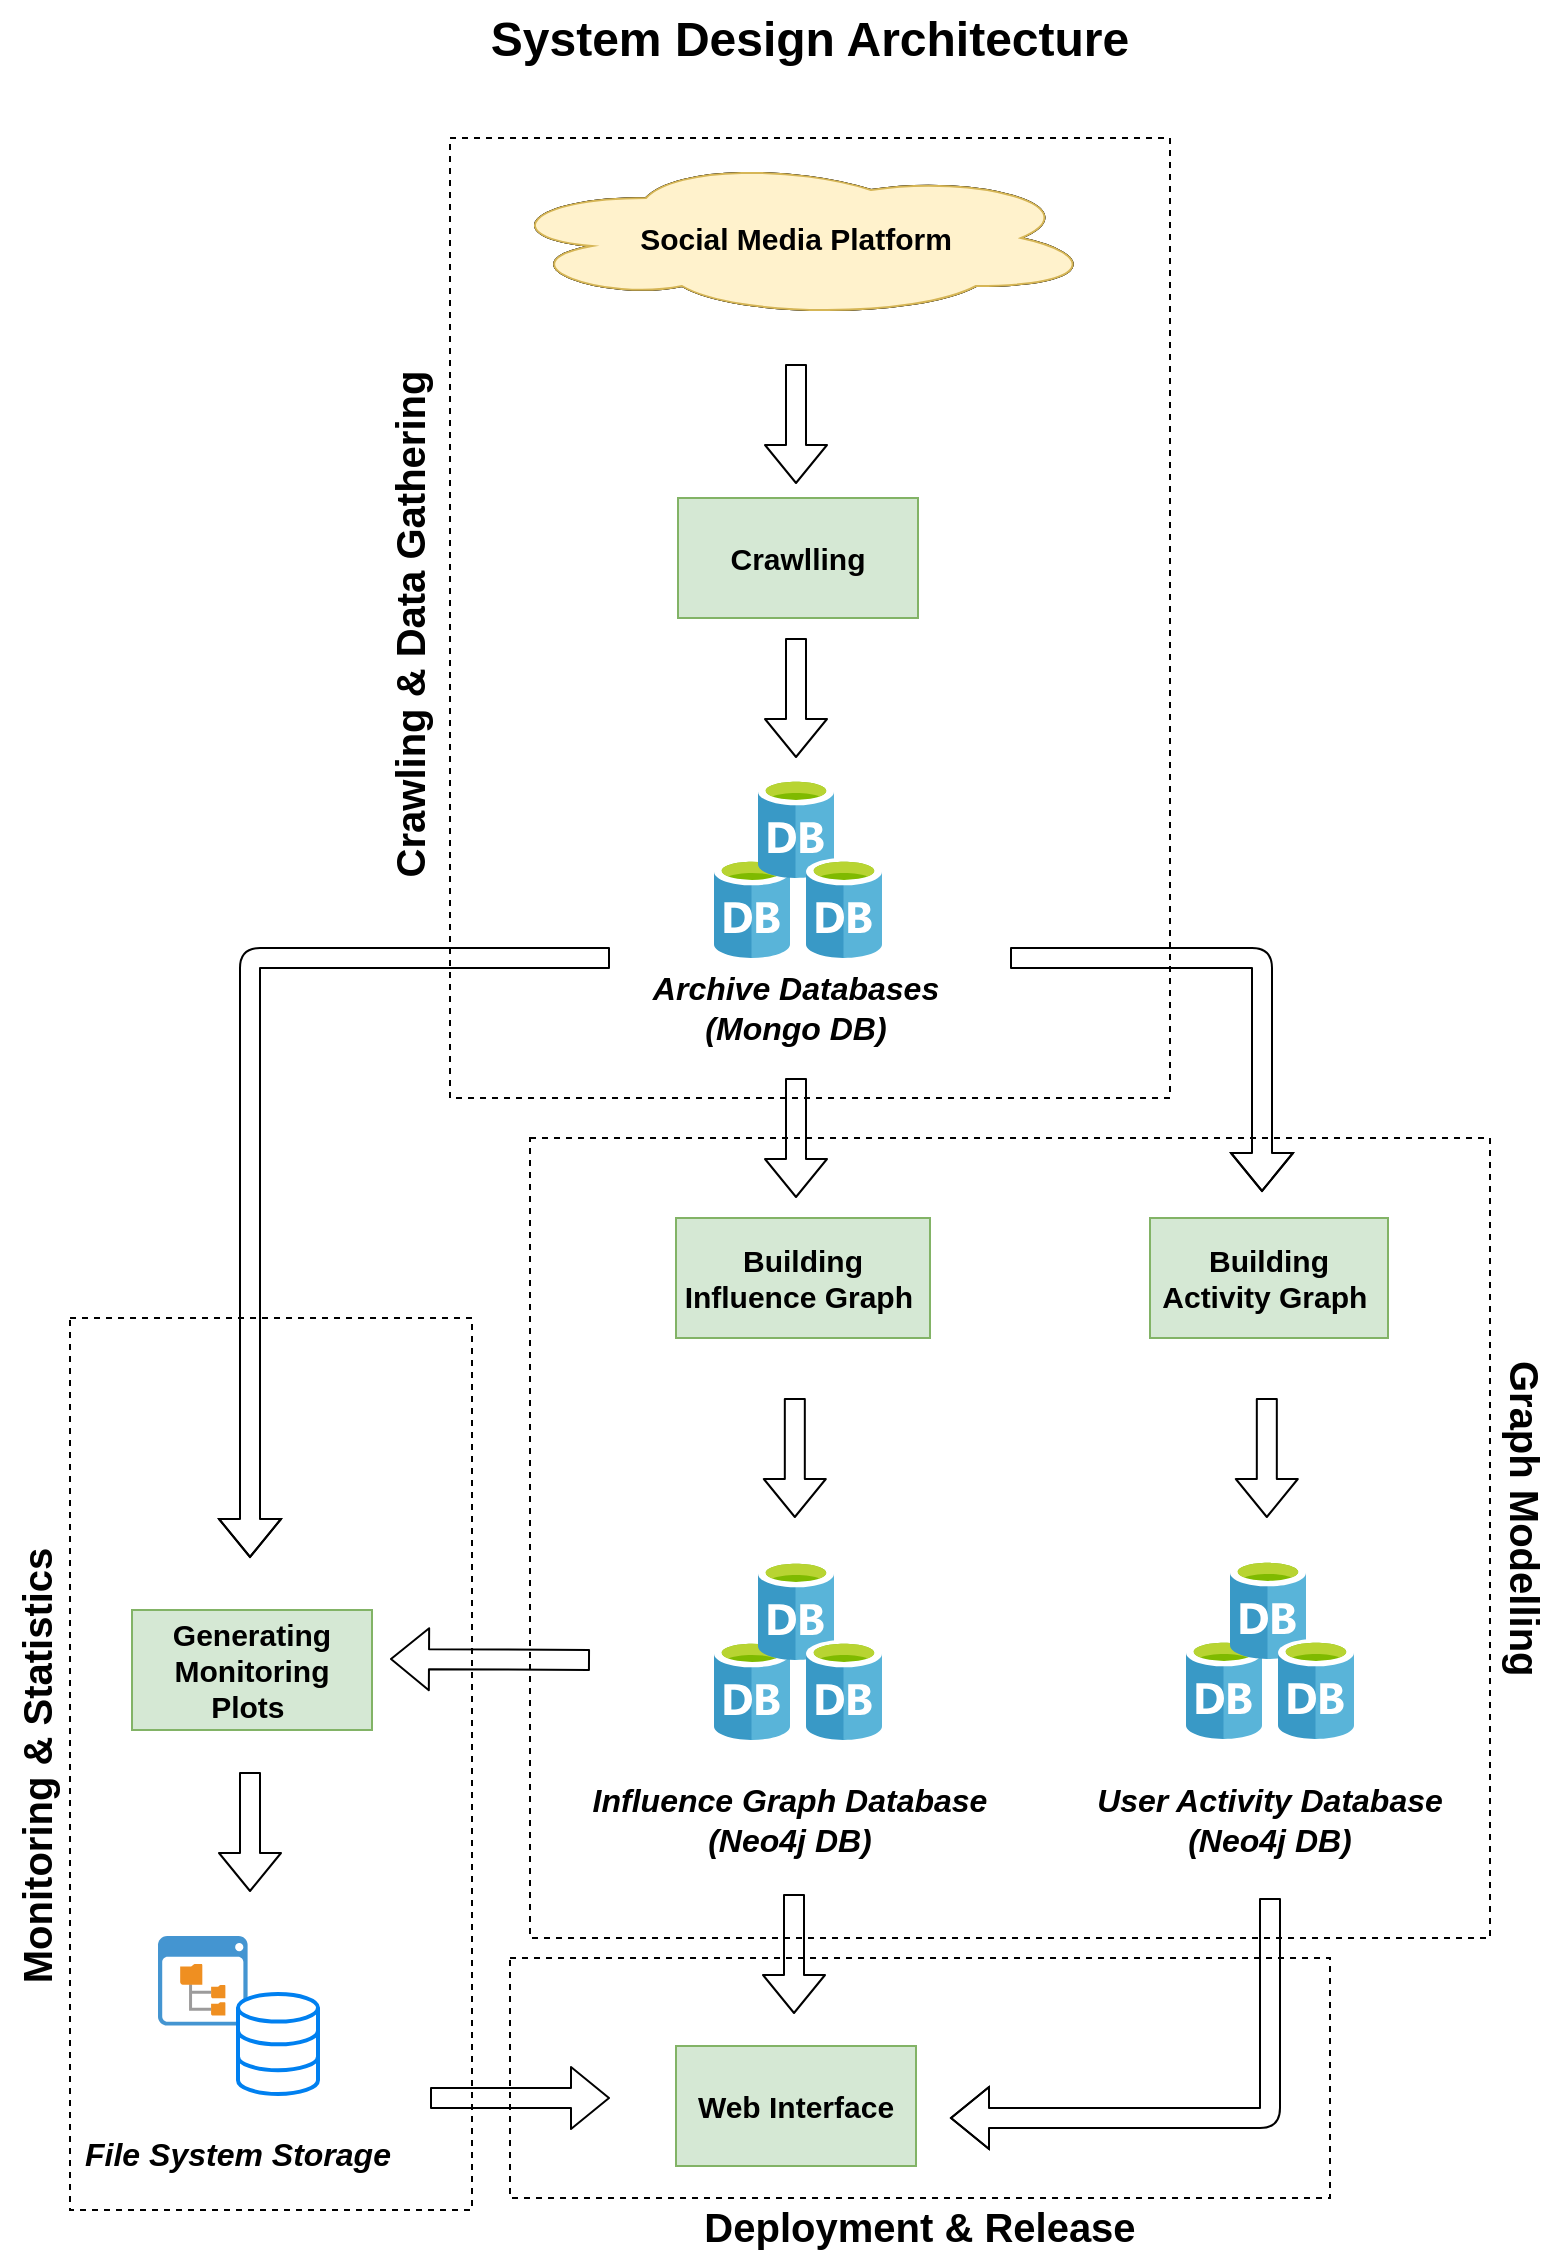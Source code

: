 <mxfile version="14.8.6" type="device"><diagram id="Zs4p2LlX7XI0mxXFIXvE" name="Page-1"><mxGraphModel dx="1422" dy="914" grid="1" gridSize="10" guides="1" tooltips="1" connect="1" arrows="1" fold="1" page="1" pageScale="1" pageWidth="827" pageHeight="1169" math="0" shadow="0"><root><mxCell id="0"/><mxCell id="1" parent="0"/><mxCell id="U0IyI3uzf3xT46B0GtCw-61" value="" style="rounded=0;whiteSpace=wrap;html=1;fontSize=15;dashed=1;fillColor=none;" parent="1" vertex="1"><mxGeometry x="270" y="1000" width="410" height="120" as="geometry"/></mxCell><mxCell id="U0IyI3uzf3xT46B0GtCw-57" value="" style="rounded=0;whiteSpace=wrap;html=1;fontSize=15;dashed=1;fillColor=none;" parent="1" vertex="1"><mxGeometry x="50" y="680" width="201" height="446" as="geometry"/></mxCell><mxCell id="U0IyI3uzf3xT46B0GtCw-55" value="" style="rounded=0;whiteSpace=wrap;html=1;fontSize=15;dashed=1;fillColor=none;" parent="1" vertex="1"><mxGeometry x="280" y="590" width="480" height="400" as="geometry"/></mxCell><mxCell id="U0IyI3uzf3xT46B0GtCw-53" value="" style="rounded=0;whiteSpace=wrap;html=1;fontSize=15;dashed=1;container=0;shadow=0;fillColor=none;verticalAlign=bottom;" parent="1" vertex="1"><mxGeometry x="240" y="90" width="360" height="480" as="geometry"/></mxCell><mxCell id="U0IyI3uzf3xT46B0GtCw-1" value="&lt;font style=&quot;font-size: 24px&quot;&gt;&lt;b&gt;System Design Architecture&lt;/b&gt;&lt;/font&gt;" style="text;html=1;strokeColor=none;fillColor=none;align=center;verticalAlign=middle;whiteSpace=wrap;rounded=0;" parent="1" vertex="1"><mxGeometry x="160" y="21" width="520" height="40" as="geometry"/></mxCell><mxCell id="U0IyI3uzf3xT46B0GtCw-2" value="&lt;font style=&quot;font-size: 12px&quot;&gt;Social Media Platform&lt;/font&gt;" style="ellipse;shape=cloud;whiteSpace=wrap;html=1;" parent="1" vertex="1"><mxGeometry x="263" y="100" width="300" height="80" as="geometry"/></mxCell><mxCell id="U0IyI3uzf3xT46B0GtCw-3" value="Crawlling" style="rounded=0;whiteSpace=wrap;html=1;" parent="1" vertex="1"><mxGeometry x="354" y="270" width="120" height="60" as="geometry"/></mxCell><mxCell id="U0IyI3uzf3xT46B0GtCw-8" value="" style="shape=flexArrow;endArrow=classic;html=1;" parent="1" edge="1"><mxGeometry width="50" height="50" relative="1" as="geometry"><mxPoint x="413" y="203" as="sourcePoint"/><mxPoint x="413" y="263" as="targetPoint"/></mxGeometry></mxCell><mxCell id="U0IyI3uzf3xT46B0GtCw-9" value="" style="shape=flexArrow;endArrow=classic;html=1;" parent="1" edge="1"><mxGeometry width="50" height="50" relative="1" as="geometry"><mxPoint x="413" y="340" as="sourcePoint"/><mxPoint x="413" y="400" as="targetPoint"/></mxGeometry></mxCell><mxCell id="U0IyI3uzf3xT46B0GtCw-13" value="" style="aspect=fixed;html=1;points=[];align=center;image;fontSize=12;image=img/lib/mscae/Database_General.svg;" parent="1" vertex="1"><mxGeometry x="372" y="450" width="38" height="50" as="geometry"/></mxCell><mxCell id="U0IyI3uzf3xT46B0GtCw-14" value="" style="aspect=fixed;html=1;points=[];align=center;image;fontSize=12;image=img/lib/mscae/Database_General.svg;" parent="1" vertex="1"><mxGeometry x="394" y="410" width="38" height="50" as="geometry"/></mxCell><mxCell id="U0IyI3uzf3xT46B0GtCw-15" value="" style="aspect=fixed;html=1;points=[];align=center;image;fontSize=12;image=img/lib/mscae/Database_General.svg;" parent="1" vertex="1"><mxGeometry x="418" y="450" width="38" height="50" as="geometry"/></mxCell><mxCell id="U0IyI3uzf3xT46B0GtCw-16" value="" style="shape=flexArrow;endArrow=classic;html=1;" parent="1" edge="1"><mxGeometry width="50" height="50" relative="1" as="geometry"><mxPoint x="413" y="560" as="sourcePoint"/><mxPoint x="413" y="620" as="targetPoint"/></mxGeometry></mxCell><mxCell id="U0IyI3uzf3xT46B0GtCw-17" value="&lt;font style=&quot;font-size: 16px&quot;&gt;&lt;i&gt;&lt;b&gt;Archive Databases&lt;br&gt;(Mongo DB)&lt;/b&gt;&lt;/i&gt;&lt;/font&gt;" style="text;html=1;strokeColor=none;fillColor=none;align=center;verticalAlign=middle;whiteSpace=wrap;rounded=0;" parent="1" vertex="1"><mxGeometry x="338" y="500" width="150" height="50" as="geometry"/></mxCell><mxCell id="U0IyI3uzf3xT46B0GtCw-18" value="" style="shape=flexArrow;endArrow=classic;html=1;" parent="1" edge="1"><mxGeometry width="50" height="50" relative="1" as="geometry"><mxPoint x="412.41" y="720" as="sourcePoint"/><mxPoint x="412.41" y="780" as="targetPoint"/></mxGeometry></mxCell><mxCell id="U0IyI3uzf3xT46B0GtCw-19" value="Building Activity Graph&amp;nbsp;" style="rounded=0;whiteSpace=wrap;html=1;fontStyle=1;fontSize=15;fillColor=#d5e8d4;strokeColor=#82b366;" parent="1" vertex="1"><mxGeometry x="590" y="630" width="119" height="60" as="geometry"/></mxCell><mxCell id="U0IyI3uzf3xT46B0GtCw-20" value="" style="aspect=fixed;html=1;points=[];align=center;image;fontSize=12;image=img/lib/mscae/Database_General.svg;" parent="1" vertex="1"><mxGeometry x="372" y="841" width="38" height="50" as="geometry"/></mxCell><mxCell id="U0IyI3uzf3xT46B0GtCw-21" value="" style="aspect=fixed;html=1;points=[];align=center;image;fontSize=12;image=img/lib/mscae/Database_General.svg;" parent="1" vertex="1"><mxGeometry x="394" y="801" width="38" height="50" as="geometry"/></mxCell><mxCell id="U0IyI3uzf3xT46B0GtCw-22" value="" style="aspect=fixed;html=1;points=[];align=center;image;fontSize=12;image=img/lib/mscae/Database_General.svg;" parent="1" vertex="1"><mxGeometry x="418" y="841" width="38" height="50" as="geometry"/></mxCell><mxCell id="U0IyI3uzf3xT46B0GtCw-23" value="&lt;font style=&quot;font-size: 16px&quot;&gt;&lt;i&gt;&lt;b&gt;Influence Graph Database&lt;br&gt;(Neo4j DB)&lt;/b&gt;&lt;/i&gt;&lt;/font&gt;" style="text;html=1;strokeColor=none;fillColor=none;align=center;verticalAlign=middle;whiteSpace=wrap;rounded=0;" parent="1" vertex="1"><mxGeometry x="300" y="902" width="220" height="58" as="geometry"/></mxCell><mxCell id="U0IyI3uzf3xT46B0GtCw-30" value="" style="aspect=fixed;html=1;points=[];align=center;image;fontSize=12;image=img/lib/mscae/Database_General.svg;" parent="1" vertex="1"><mxGeometry x="608" y="840.5" width="38" height="50" as="geometry"/></mxCell><mxCell id="U0IyI3uzf3xT46B0GtCw-31" value="" style="aspect=fixed;html=1;points=[];align=center;image;fontSize=12;image=img/lib/mscae/Database_General.svg;" parent="1" vertex="1"><mxGeometry x="630" y="800.5" width="38" height="50" as="geometry"/></mxCell><mxCell id="U0IyI3uzf3xT46B0GtCw-32" value="" style="aspect=fixed;html=1;points=[];align=center;image;fontSize=12;image=img/lib/mscae/Database_General.svg;" parent="1" vertex="1"><mxGeometry x="654" y="840.5" width="38" height="50" as="geometry"/></mxCell><mxCell id="U0IyI3uzf3xT46B0GtCw-33" value="&lt;font style=&quot;font-size: 16px&quot;&gt;&lt;i&gt;&lt;b&gt;User Activity Database&lt;br&gt;(Neo4j DB)&lt;/b&gt;&lt;/i&gt;&lt;/font&gt;" style="text;html=1;strokeColor=none;fillColor=none;align=center;verticalAlign=middle;whiteSpace=wrap;rounded=0;" parent="1" vertex="1"><mxGeometry x="540" y="901.5" width="220" height="58.5" as="geometry"/></mxCell><mxCell id="U0IyI3uzf3xT46B0GtCw-35" value="" style="shape=flexArrow;endArrow=classic;html=1;" parent="1" edge="1"><mxGeometry width="50" height="50" relative="1" as="geometry"><mxPoint x="648.41" y="720" as="sourcePoint"/><mxPoint x="648.41" y="780" as="targetPoint"/></mxGeometry></mxCell><mxCell id="U0IyI3uzf3xT46B0GtCw-36" value="" style="shape=flexArrow;endArrow=classic;html=1;" parent="1" edge="1"><mxGeometry width="50" height="50" relative="1" as="geometry"><mxPoint x="520" y="500" as="sourcePoint"/><mxPoint x="646" y="617" as="targetPoint"/><Array as="points"><mxPoint x="646" y="500"/></Array></mxGeometry></mxCell><mxCell id="U0IyI3uzf3xT46B0GtCw-37" value="" style="shape=flexArrow;endArrow=classic;html=1;" parent="1" edge="1"><mxGeometry width="50" height="50" relative="1" as="geometry"><mxPoint x="320" y="500" as="sourcePoint"/><mxPoint x="140" y="800" as="targetPoint"/><Array as="points"><mxPoint x="140" y="500"/></Array></mxGeometry></mxCell><mxCell id="U0IyI3uzf3xT46B0GtCw-38" value="User Web Interface" style="rounded=0;whiteSpace=wrap;html=1;fontStyle=1" parent="1" vertex="1"><mxGeometry x="353" y="1044" width="120" height="60" as="geometry"/></mxCell><mxCell id="U0IyI3uzf3xT46B0GtCw-39" value="" style="shape=flexArrow;endArrow=classic;html=1;" parent="1" edge="1"><mxGeometry width="50" height="50" relative="1" as="geometry"><mxPoint x="412.0" y="968" as="sourcePoint"/><mxPoint x="412.0" y="1028" as="targetPoint"/></mxGeometry></mxCell><mxCell id="U0IyI3uzf3xT46B0GtCw-40" value="" style="shadow=0;dashed=0;html=1;strokeColor=none;fillColor=#4495D1;labelPosition=center;verticalLabelPosition=bottom;verticalAlign=top;align=center;outlineConnect=0;shape=mxgraph.veeam.2d.file_system_browser;" parent="1" vertex="1"><mxGeometry x="94" y="989" width="44.8" height="44.8" as="geometry"/></mxCell><mxCell id="U0IyI3uzf3xT46B0GtCw-41" value="" style="html=1;verticalLabelPosition=bottom;align=center;labelBackgroundColor=#ffffff;verticalAlign=top;strokeWidth=2;strokeColor=#0080F0;shadow=0;dashed=0;shape=mxgraph.ios7.icons.data;" parent="1" vertex="1"><mxGeometry x="134" y="1018" width="40" height="50" as="geometry"/></mxCell><mxCell id="U0IyI3uzf3xT46B0GtCw-42" value="&lt;span style=&quot;font-size: 16px&quot;&gt;&lt;b&gt;&lt;i&gt;File System Storage&lt;/i&gt;&lt;/b&gt;&lt;/span&gt;" style="text;html=1;strokeColor=none;fillColor=none;align=center;verticalAlign=middle;whiteSpace=wrap;rounded=0;" parent="1" vertex="1"><mxGeometry x="44" y="1078" width="180" height="40" as="geometry"/></mxCell><mxCell id="U0IyI3uzf3xT46B0GtCw-43" value="" style="shape=flexArrow;endArrow=classic;html=1;" parent="1" edge="1"><mxGeometry width="50" height="50" relative="1" as="geometry"><mxPoint x="140.0" y="907" as="sourcePoint"/><mxPoint x="140.0" y="967" as="targetPoint"/></mxGeometry></mxCell><mxCell id="U0IyI3uzf3xT46B0GtCw-44" value="" style="shape=flexArrow;endArrow=classic;html=1;" parent="1" edge="1"><mxGeometry width="50" height="50" relative="1" as="geometry"><mxPoint x="230" y="1070" as="sourcePoint"/><mxPoint x="320" y="1070" as="targetPoint"/></mxGeometry></mxCell><mxCell id="U0IyI3uzf3xT46B0GtCw-45" value="" style="shape=flexArrow;endArrow=classic;html=1;" parent="1" edge="1"><mxGeometry width="50" height="50" relative="1" as="geometry"><mxPoint x="650" y="970" as="sourcePoint"/><mxPoint x="490" y="1080" as="targetPoint"/><Array as="points"><mxPoint x="650" y="1080"/></Array></mxGeometry></mxCell><mxCell id="U0IyI3uzf3xT46B0GtCw-46" value="&lt;font style=&quot;font-size: 12px&quot;&gt;Social Media Platform&lt;/font&gt;" style="ellipse;shape=cloud;whiteSpace=wrap;html=1;fontStyle=1" parent="1" vertex="1"><mxGeometry x="263" y="100" width="300" height="80" as="geometry"/></mxCell><mxCell id="U0IyI3uzf3xT46B0GtCw-47" value="Crawlling" style="rounded=0;whiteSpace=wrap;html=1;fontStyle=1" parent="1" vertex="1"><mxGeometry x="354" y="270" width="120" height="60" as="geometry"/></mxCell><mxCell id="U0IyI3uzf3xT46B0GtCw-48" value="&lt;font style=&quot;font-size: 15px;&quot;&gt;Social Media Platform&lt;/font&gt;" style="ellipse;shape=cloud;whiteSpace=wrap;html=1;fontStyle=1;fontSize=15;fillColor=#fff2cc;strokeColor=#d6b656;" parent="1" vertex="1"><mxGeometry x="263" y="100" width="300" height="80" as="geometry"/></mxCell><mxCell id="U0IyI3uzf3xT46B0GtCw-49" value="Crawlling" style="rounded=0;whiteSpace=wrap;html=1;fontStyle=1;fontSize=15;fillColor=#d5e8d4;strokeColor=#82b366;" parent="1" vertex="1"><mxGeometry x="354" y="270" width="120" height="60" as="geometry"/></mxCell><mxCell id="U0IyI3uzf3xT46B0GtCw-50" value="Building Influence Graph&amp;nbsp;" style="rounded=0;whiteSpace=wrap;html=1;fontStyle=1;fontSize=15;fillColor=#d5e8d4;strokeColor=#82b366;" parent="1" vertex="1"><mxGeometry x="353" y="630" width="127" height="60" as="geometry"/></mxCell><mxCell id="U0IyI3uzf3xT46B0GtCw-51" value="Web Interface" style="rounded=0;whiteSpace=wrap;html=1;fontStyle=1;fontSize=15;fillColor=#d5e8d4;strokeColor=#82b366;" parent="1" vertex="1"><mxGeometry x="353" y="1044" width="120" height="60" as="geometry"/></mxCell><mxCell id="U0IyI3uzf3xT46B0GtCw-52" value="Generating Monitoring Plots&amp;nbsp;" style="rounded=0;whiteSpace=wrap;html=1;fontStyle=1;fontSize=15;fillColor=#d5e8d4;strokeColor=#82b366;" parent="1" vertex="1"><mxGeometry x="81" y="826" width="120" height="60" as="geometry"/></mxCell><mxCell id="U0IyI3uzf3xT46B0GtCw-54" value="&lt;b&gt;&lt;font style=&quot;font-size: 20px&quot;&gt;Crawling &amp;amp; Data Gathering&lt;br&gt;&lt;/font&gt;&lt;/b&gt;" style="text;html=1;strokeColor=none;fillColor=none;align=center;verticalAlign=middle;whiteSpace=wrap;rounded=0;dashed=1;fontSize=15;direction=west;rotation=270;" parent="1" vertex="1"><mxGeometry x="-18" y="313" width="475" height="40" as="geometry"/></mxCell><mxCell id="U0IyI3uzf3xT46B0GtCw-56" value="&lt;b&gt;&lt;font style=&quot;font-size: 20px&quot;&gt;Graph Modelling&lt;br&gt;&lt;/font&gt;&lt;/b&gt;" style="text;html=1;strokeColor=none;fillColor=none;align=center;verticalAlign=middle;whiteSpace=wrap;rounded=0;dashed=1;fontSize=15;direction=west;rotation=90;" parent="1" vertex="1"><mxGeometry x="668.13" y="762.87" width="219" height="35.25" as="geometry"/></mxCell><mxCell id="U0IyI3uzf3xT46B0GtCw-60" value="&lt;font&gt;&lt;span style=&quot;font-size: 20px&quot;&gt;&lt;b&gt;Monitoring &amp;amp; Statistics&lt;/b&gt;&lt;/span&gt;&lt;br&gt;&lt;/font&gt;" style="text;html=1;strokeColor=none;fillColor=none;align=center;verticalAlign=middle;whiteSpace=wrap;rounded=0;dashed=1;fontSize=15;direction=west;rotation=270;" parent="1" vertex="1"><mxGeometry x="-187.3" y="886.47" width="440.7" height="35.38" as="geometry"/></mxCell><mxCell id="U0IyI3uzf3xT46B0GtCw-63" value="&lt;font&gt;&lt;span style=&quot;font-size: 20px&quot;&gt;&lt;b&gt;Deployment &amp;amp; Release&lt;/b&gt;&lt;/span&gt;&lt;br&gt;&lt;/font&gt;" style="text;html=1;strokeColor=none;fillColor=none;align=center;verticalAlign=middle;whiteSpace=wrap;rounded=0;dashed=1;fontSize=15;direction=west;rotation=0;" parent="1" vertex="1"><mxGeometry x="270" y="1120" width="410" height="28" as="geometry"/></mxCell><mxCell id="ZEzFKKmDF0Txk5jO8Z9R-1" value="" style="shape=flexArrow;endArrow=classic;html=1;" parent="1" edge="1"><mxGeometry width="50" height="50" relative="1" as="geometry"><mxPoint x="310" y="851" as="sourcePoint"/><mxPoint x="210" y="850.5" as="targetPoint"/></mxGeometry></mxCell></root></mxGraphModel></diagram></mxfile>